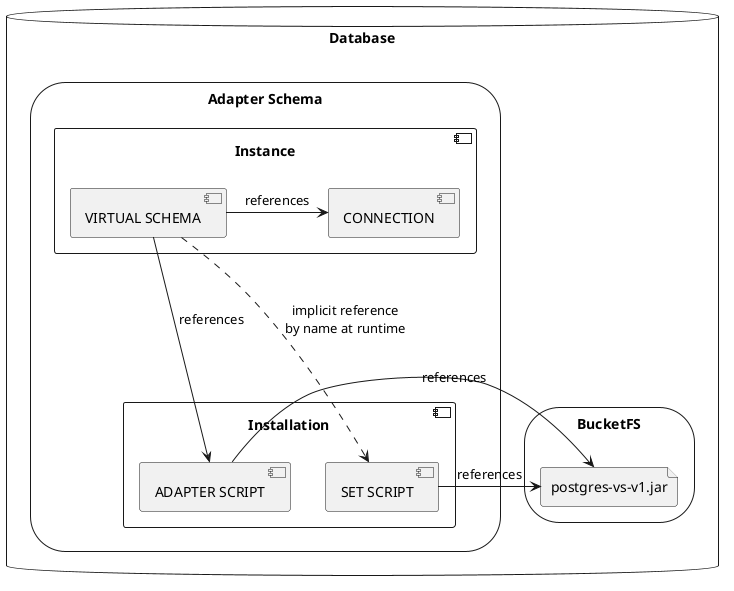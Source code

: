 @startuml
database Database {
  storage BucketFS {
    file "postgres-vs-v1.jar" as vsJar
  }
  storage "Adapter Schema" {
    component Installation {
      component "ADAPTER SCRIPT" as adapterScript
      component "SET SCRIPT" as setScript
      adapterScript -> vsJar : references
      setScript -> vsJar : references
    }
    component "Instance" as vs1 {
      component "CONNECTION" as conn
      component "VIRTUAL SCHEMA" as vs
      vs -> conn : references
      vs -> adapterScript : references
      vs ...> setScript : implicit reference\nby name at runtime
    }
  }
}
@enduml